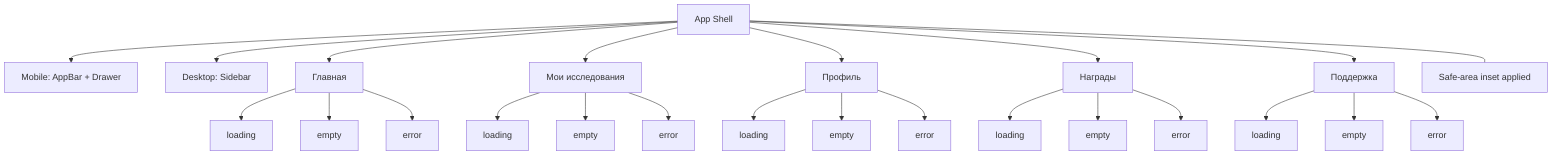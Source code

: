 %% MAR PWA Information Architecture
%% Themes: light/dark; base typography 16-18px with 24-28px headers; WCAG AA+ contrast.
%% Safe-area: use env(safe-area-inset-*) padding to protect content from gestures.
graph TD
    AppShell[App Shell]
    NavMobile[Mobile: AppBar + Drawer]
    NavDesktop[Desktop: Sidebar]
    AppShell --> NavMobile
    AppShell --> NavDesktop

    AppShell --> Home[Главная]
    AppShell --> MyStudies[Мои исследования]
    AppShell --> Profile[Профиль]
    AppShell --> Rewards[Награды]
    AppShell --> Support[Поддержка]

    %% States
    Home --> HLoading[loading]
    Home --> HEmpty[empty]
    Home --> HError[error]

    MyStudies --> SLoading[loading]
    MyStudies --> SEmpty[empty]
    MyStudies --> SError[error]

    Profile --> PLoading[loading]
    Profile --> PEmpty[empty]
    Profile --> PError[error]

    Rewards --> RLoading[loading]
    Rewards --> REmpty[empty]
    Rewards --> RError[error]

    Support --> SupLoading[loading]
    Support --> SupEmpty[empty]
    Support --> SupError[error]

    SafeArea[Safe-area inset applied]
    AppShell --- SafeArea